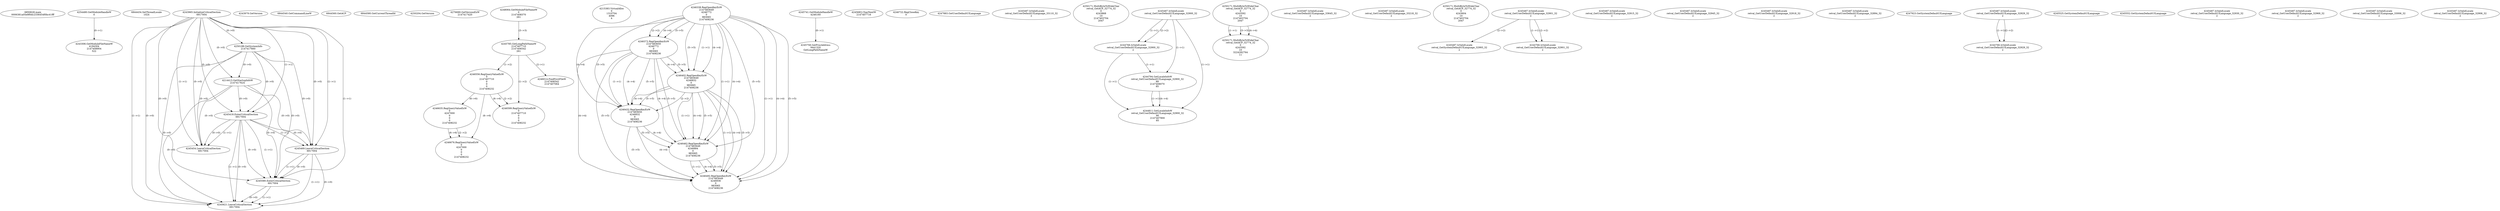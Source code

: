// Global SCDG with merge call
digraph {
	0 [label="6850628.main
0006381a05e9f0dc2336454f0bc41fff"]
	1 [label="4254480.GetModuleHandleW
0"]
	2 [label="6844434.SetThreadLocale
1024"]
	3 [label="4243965.InitializeCriticalSection
6917004"]
	4 [label="4243979.GetVersion
"]
	5 [label="4250188.GetSystemInfo
2147417660"]
	3 -> 5 [label="(0-->0)"]
	6 [label="6844540.GetCommandLineW
"]
	7 [label="4214413.GetStartupInfoW
2147417624"]
	3 -> 7 [label="(0-->0)"]
	5 -> 7 [label="(0-->0)"]
	8 [label="6844560.GetACP
"]
	9 [label="6844580.GetCurrentThreadId
"]
	10 [label="4250204.GetVersion
"]
	11 [label="4276690.GetVersionExW
2147417420"]
	12 [label="4243306.GetModuleFileNameW
4194304
2147408904
522"]
	1 -> 12 [label="(0-->1)"]
	13 [label="4248064.GetModuleFileNameW
0
2147408370
261"]
	14 [label="4215383.VirtualAlloc
0
1310704
4096
4"]
	15 [label="4246338.RegOpenKeyExW
2147483649
4246772
0
983065
2147408236"]
	16 [label="4246372.RegOpenKeyExW
2147483650
4246772
0
983065
2147408236"]
	15 -> 16 [label="(2-->2)"]
	15 -> 16 [label="(4-->4)"]
	15 -> 16 [label="(5-->5)"]
	17 [label="4245741.GetModuleHandleW
4246160"]
	18 [label="4245758.GetProcAddress
9441320
GetLongPathNameW"]
	17 -> 18 [label="(0-->1)"]
	19 [label="4245785.GetLongPathNameW
2147407710
2147406542
261"]
	13 -> 19 [label="(3-->3)"]
	20 [label="4245683.CharNextW
2147407716"]
	21 [label="4246556.RegQueryValueExW
0
2147407710
0
0
0
2147408232"]
	19 -> 21 [label="(1-->2)"]
	22 [label="4246599.RegQueryValueExW
0
2147407710
0
0
0
2147408232"]
	19 -> 22 [label="(1-->2)"]
	21 -> 22 [label="(2-->2)"]
	21 -> 22 [label="(6-->6)"]
	23 [label="4246722.RegCloseKey
0"]
	24 [label="4247883.GetUserDefaultUILanguage
"]
	25 [label="4245418.EnterCriticalSection
6917004"]
	3 -> 25 [label="(1-->1)"]
	3 -> 25 [label="(0-->0)"]
	5 -> 25 [label="(0-->0)"]
	7 -> 25 [label="(0-->0)"]
	26 [label="4245469.LeaveCriticalSection
6917004"]
	3 -> 26 [label="(1-->1)"]
	25 -> 26 [label="(1-->1)"]
	3 -> 26 [label="(0-->0)"]
	5 -> 26 [label="(0-->0)"]
	7 -> 26 [label="(0-->0)"]
	25 -> 26 [label="(0-->0)"]
	27 [label="4245487.IsValidLocale
retval_GetUserDefaultUILanguage_33110_32
2"]
	28 [label="4250171.MultiByteToWideChar
retval_GetACP_32774_32
0
4243868
10
2147403704
2047"]
	29 [label="4246402.RegOpenKeyExW
2147483649
4246832
0
983065
2147408236"]
	15 -> 29 [label="(1-->1)"]
	15 -> 29 [label="(4-->4)"]
	16 -> 29 [label="(4-->4)"]
	15 -> 29 [label="(5-->5)"]
	16 -> 29 [label="(5-->5)"]
	30 [label="4246432.RegOpenKeyExW
2147483650
4246832
0
983065
2147408236"]
	16 -> 30 [label="(1-->1)"]
	29 -> 30 [label="(2-->2)"]
	15 -> 30 [label="(4-->4)"]
	16 -> 30 [label="(4-->4)"]
	29 -> 30 [label="(4-->4)"]
	15 -> 30 [label="(5-->5)"]
	16 -> 30 [label="(5-->5)"]
	29 -> 30 [label="(5-->5)"]
	31 [label="4246462.RegOpenKeyExW
2147483649
4246884
0
983065
2147408236"]
	15 -> 31 [label="(1-->1)"]
	29 -> 31 [label="(1-->1)"]
	15 -> 31 [label="(4-->4)"]
	16 -> 31 [label="(4-->4)"]
	29 -> 31 [label="(4-->4)"]
	30 -> 31 [label="(4-->4)"]
	15 -> 31 [label="(5-->5)"]
	16 -> 31 [label="(5-->5)"]
	29 -> 31 [label="(5-->5)"]
	30 -> 31 [label="(5-->5)"]
	32 [label="4246014.FindFirstFileW
2147406542
2147407064"]
	19 -> 32 [label="(2-->1)"]
	33 [label="4246635.RegQueryValueExW
0
4247000
0
0
0
2147408232"]
	21 -> 33 [label="(6-->6)"]
	34 [label="4245454.LeaveCriticalSection
6917004"]
	3 -> 34 [label="(1-->1)"]
	25 -> 34 [label="(1-->1)"]
	3 -> 34 [label="(0-->0)"]
	5 -> 34 [label="(0-->0)"]
	7 -> 34 [label="(0-->0)"]
	25 -> 34 [label="(0-->0)"]
	35 [label="4246492.RegOpenKeyExW
2147483649
4246936
0
983065
2147408236"]
	15 -> 35 [label="(1-->1)"]
	29 -> 35 [label="(1-->1)"]
	31 -> 35 [label="(1-->1)"]
	15 -> 35 [label="(4-->4)"]
	16 -> 35 [label="(4-->4)"]
	29 -> 35 [label="(4-->4)"]
	30 -> 35 [label="(4-->4)"]
	31 -> 35 [label="(4-->4)"]
	15 -> 35 [label="(5-->5)"]
	16 -> 35 [label="(5-->5)"]
	29 -> 35 [label="(5-->5)"]
	30 -> 35 [label="(5-->5)"]
	31 -> 35 [label="(5-->5)"]
	36 [label="4245487.IsValidLocale
retval_GetUserDefaultUILanguage_32900_32
2"]
	37 [label="4250171.MultiByteToWideChar
retval_GetACP_32774_32
0
4243592
10
2147403704
2047"]
	38 [label="4250171.MultiByteToWideChar
retval_GetACP_32774_32
0
4243592
10
3224282764
11"]
	37 -> 38 [label="(1-->1)"]
	37 -> 38 [label="(3-->3)"]
	37 -> 38 [label="(4-->4)"]
	39 [label="4244766.IsValidLocale
retval_GetUserDefaultUILanguage_32900_32
2"]
	36 -> 39 [label="(1-->1)"]
	36 -> 39 [label="(2-->2)"]
	40 [label="4244794.GetLocaleInfoW
retval_GetUserDefaultUILanguage_32900_32
89
2147408070
85"]
	36 -> 40 [label="(1-->1)"]
	39 -> 40 [label="(1-->1)"]
	41 [label="4244811.GetLocaleInfoW
retval_GetUserDefaultUILanguage_32900_32
90
2147407900
85"]
	36 -> 41 [label="(1-->1)"]
	39 -> 41 [label="(1-->1)"]
	40 -> 41 [label="(1-->1)"]
	40 -> 41 [label="(4-->4)"]
	42 [label="4245487.IsValidLocale
retval_GetUserDefaultUILanguage_33645_32
2"]
	43 [label="4245580.EnterCriticalSection
6917004"]
	3 -> 43 [label="(1-->1)"]
	25 -> 43 [label="(1-->1)"]
	26 -> 43 [label="(1-->1)"]
	3 -> 43 [label="(0-->0)"]
	5 -> 43 [label="(0-->0)"]
	7 -> 43 [label="(0-->0)"]
	25 -> 43 [label="(0-->0)"]
	26 -> 43 [label="(0-->0)"]
	44 [label="4245621.LeaveCriticalSection
6917004"]
	3 -> 44 [label="(1-->1)"]
	25 -> 44 [label="(1-->1)"]
	26 -> 44 [label="(1-->1)"]
	43 -> 44 [label="(1-->1)"]
	3 -> 44 [label="(0-->0)"]
	5 -> 44 [label="(0-->0)"]
	7 -> 44 [label="(0-->0)"]
	25 -> 44 [label="(0-->0)"]
	26 -> 44 [label="(0-->0)"]
	43 -> 44 [label="(0-->0)"]
	45 [label="4245487.IsValidLocale
retval_GetUserDefaultUILanguage_33218_32
2"]
	46 [label="4250171.MultiByteToWideChar
retval_GetACP_32774_32
0
4243604
10
2147403704
2047"]
	47 [label="4245487.IsValidLocale
retval_GetUserDefaultUILanguage_32901_32
2"]
	48 [label="4245487.IsValidLocale
retval_GetUserDefaultUILanguage_32915_32
2"]
	49 [label="4245487.IsValidLocale
retval_GetUserDefaultUILanguage_32945_32
2"]
	50 [label="4245487.IsValidLocale
retval_GetUserDefaultUILanguage_32918_32
2"]
	51 [label="4245487.IsValidLocale
retval_GetUserDefaultUILanguage_32894_32
2"]
	52 [label="4247923.GetSystemDefaultUILanguage
"]
	53 [label="4245487.IsValidLocale
retval_GetSystemDefaultUILanguage_32993_32
2"]
	47 -> 53 [label="(2-->2)"]
	54 [label="4245487.IsValidLocale
retval_GetUserDefaultUILanguage_32929_32
2"]
	55 [label="4244766.IsValidLocale
retval_GetUserDefaultUILanguage_32901_32
2"]
	47 -> 55 [label="(1-->1)"]
	47 -> 55 [label="(2-->2)"]
	56 [label="4245525.GetSystemDefaultUILanguage
"]
	57 [label="4245552.GetSystemDefaultUILanguage
"]
	58 [label="4244766.IsValidLocale
retval_GetUserDefaultUILanguage_32929_32
2"]
	54 -> 58 [label="(1-->1)"]
	54 -> 58 [label="(2-->2)"]
	59 [label="4245487.IsValidLocale
retval_GetUserDefaultUILanguage_32930_32
2"]
	60 [label="4246676.RegQueryValueExW
0
4247000
0
0
0
2147408232"]
	33 -> 60 [label="(2-->2)"]
	21 -> 60 [label="(6-->6)"]
	33 -> 60 [label="(6-->6)"]
	61 [label="4245487.IsValidLocale
retval_GetUserDefaultUILanguage_32969_32
2"]
	62 [label="4245487.IsValidLocale
retval_GetUserDefaultUILanguage_33006_32
2"]
	63 [label="4245487.IsValidLocale
retval_GetUserDefaultUILanguage_32906_32
2"]
}
